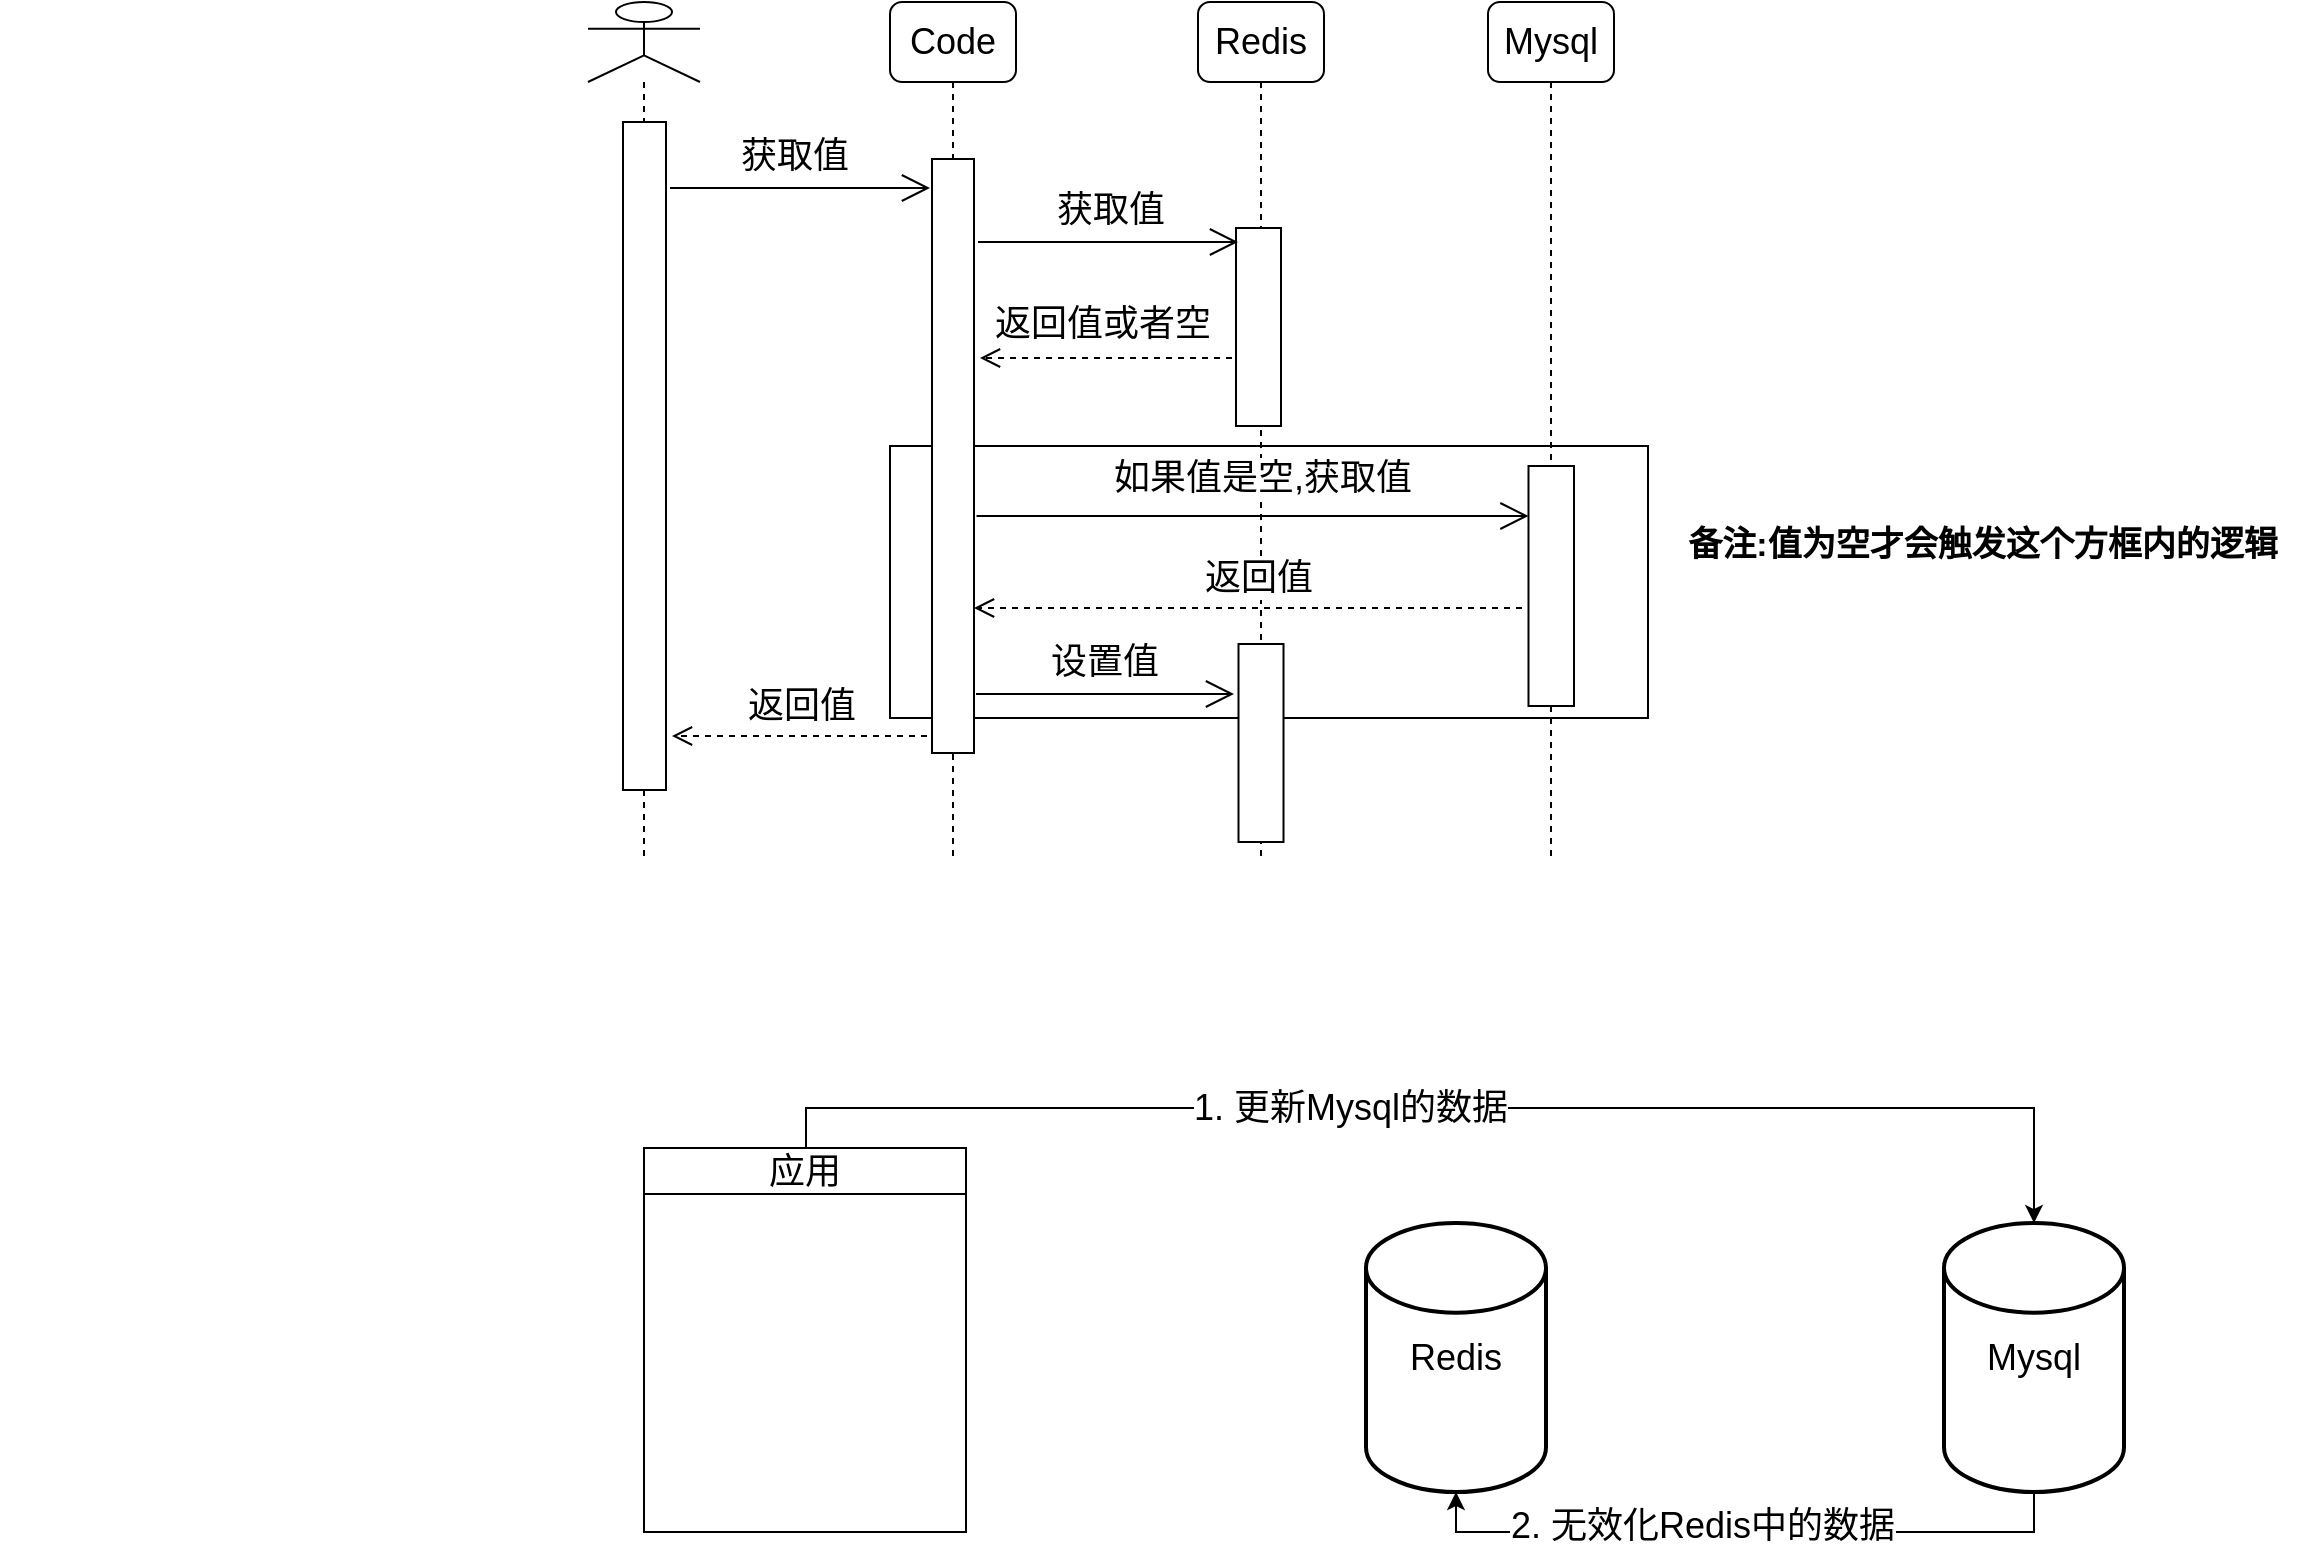 <mxfile version="21.0.4" type="github">
  <diagram name="第 1 页" id="DGYAnKELaAZZ010Fq2jf">
    <mxGraphModel dx="1434" dy="708" grid="0" gridSize="10" guides="1" tooltips="1" connect="1" arrows="1" fold="1" page="1" pageScale="1" pageWidth="1654" pageHeight="2336" math="0" shadow="0">
      <root>
        <mxCell id="0" />
        <mxCell id="1" parent="0" />
        <mxCell id="Mmfen2wpMoASSCn0fSeZ-39" value="" style="rounded=0;whiteSpace=wrap;html=1;textOpacity=0;" parent="1" vertex="1">
          <mxGeometry x="252" y="315" width="379" height="136" as="geometry" />
        </mxCell>
        <mxCell id="Mmfen2wpMoASSCn0fSeZ-1" value="Code" style="shape=umlLifeline;perimeter=lifelinePerimeter;whiteSpace=wrap;html=1;container=1;dropTarget=0;collapsible=0;recursiveResize=0;outlineConnect=0;portConstraint=eastwest;newEdgeStyle={&quot;edgeStyle&quot;:&quot;elbowEdgeStyle&quot;,&quot;elbow&quot;:&quot;vertical&quot;,&quot;curved&quot;:0,&quot;rounded&quot;:0};rounded=1;horizontal=1;fontSize=18;" parent="1" vertex="1">
          <mxGeometry x="252" y="93" width="63" height="429" as="geometry" />
        </mxCell>
        <mxCell id="Mmfen2wpMoASSCn0fSeZ-9" value="" style="html=1;points=[];perimeter=orthogonalPerimeter;outlineConnect=0;targetShapes=umlLifeline;portConstraint=eastwest;newEdgeStyle={&quot;edgeStyle&quot;:&quot;elbowEdgeStyle&quot;,&quot;elbow&quot;:&quot;vertical&quot;,&quot;curved&quot;:0,&quot;rounded&quot;:0};rounded=0;" parent="Mmfen2wpMoASSCn0fSeZ-1" vertex="1">
          <mxGeometry x="21" y="78.5" width="21" height="297" as="geometry" />
        </mxCell>
        <mxCell id="Mmfen2wpMoASSCn0fSeZ-6" value="Redis" style="shape=umlLifeline;perimeter=lifelinePerimeter;whiteSpace=wrap;html=1;container=1;dropTarget=0;collapsible=0;recursiveResize=0;outlineConnect=0;portConstraint=eastwest;newEdgeStyle={&quot;edgeStyle&quot;:&quot;elbowEdgeStyle&quot;,&quot;elbow&quot;:&quot;vertical&quot;,&quot;curved&quot;:0,&quot;rounded&quot;:0};rounded=1;horizontal=1;fontSize=18;" parent="1" vertex="1">
          <mxGeometry x="406" y="93" width="63" height="429" as="geometry" />
        </mxCell>
        <mxCell id="Mmfen2wpMoASSCn0fSeZ-14" value="" style="html=1;points=[];perimeter=orthogonalPerimeter;outlineConnect=0;targetShapes=umlLifeline;portConstraint=eastwest;newEdgeStyle={&quot;edgeStyle&quot;:&quot;elbowEdgeStyle&quot;,&quot;elbow&quot;:&quot;vertical&quot;,&quot;curved&quot;:0,&quot;rounded&quot;:0};rounded=0;" parent="Mmfen2wpMoASSCn0fSeZ-6" vertex="1">
          <mxGeometry x="19" y="113" width="22.5" height="99" as="geometry" />
        </mxCell>
        <mxCell id="Mmfen2wpMoASSCn0fSeZ-31" value="" style="html=1;points=[];perimeter=orthogonalPerimeter;outlineConnect=0;targetShapes=umlLifeline;portConstraint=eastwest;newEdgeStyle={&quot;edgeStyle&quot;:&quot;elbowEdgeStyle&quot;,&quot;elbow&quot;:&quot;vertical&quot;,&quot;curved&quot;:0,&quot;rounded&quot;:0};rounded=0;" parent="Mmfen2wpMoASSCn0fSeZ-6" vertex="1">
          <mxGeometry x="20.25" y="321" width="22.5" height="99" as="geometry" />
        </mxCell>
        <mxCell id="Mmfen2wpMoASSCn0fSeZ-7" value="Mysql" style="shape=umlLifeline;perimeter=lifelinePerimeter;whiteSpace=wrap;html=1;container=1;dropTarget=0;collapsible=0;recursiveResize=0;outlineConnect=0;portConstraint=eastwest;newEdgeStyle={&quot;edgeStyle&quot;:&quot;elbowEdgeStyle&quot;,&quot;elbow&quot;:&quot;vertical&quot;,&quot;curved&quot;:0,&quot;rounded&quot;:0};rounded=1;horizontal=1;fontSize=18;" parent="1" vertex="1">
          <mxGeometry x="551" y="93" width="63" height="429" as="geometry" />
        </mxCell>
        <mxCell id="Mmfen2wpMoASSCn0fSeZ-24" value="" style="html=1;points=[];perimeter=orthogonalPerimeter;outlineConnect=0;targetShapes=umlLifeline;portConstraint=eastwest;newEdgeStyle={&quot;edgeStyle&quot;:&quot;elbowEdgeStyle&quot;,&quot;elbow&quot;:&quot;vertical&quot;,&quot;curved&quot;:0,&quot;rounded&quot;:0};rounded=0;" parent="Mmfen2wpMoASSCn0fSeZ-7" vertex="1">
          <mxGeometry x="20.25" y="232" width="22.75" height="120" as="geometry" />
        </mxCell>
        <mxCell id="Mmfen2wpMoASSCn0fSeZ-8" value="" style="shape=umlLifeline;perimeter=lifelinePerimeter;whiteSpace=wrap;html=1;container=1;dropTarget=0;collapsible=0;recursiveResize=0;outlineConnect=0;portConstraint=eastwest;newEdgeStyle={&quot;edgeStyle&quot;:&quot;elbowEdgeStyle&quot;,&quot;elbow&quot;:&quot;vertical&quot;,&quot;curved&quot;:0,&quot;rounded&quot;:0};participant=umlActor;" parent="1" vertex="1">
          <mxGeometry x="101" y="93" width="56" height="429" as="geometry" />
        </mxCell>
        <mxCell id="Mmfen2wpMoASSCn0fSeZ-11" value="" style="html=1;points=[];perimeter=orthogonalPerimeter;outlineConnect=0;targetShapes=umlLifeline;portConstraint=eastwest;newEdgeStyle={&quot;edgeStyle&quot;:&quot;elbowEdgeStyle&quot;,&quot;elbow&quot;:&quot;vertical&quot;,&quot;curved&quot;:0,&quot;rounded&quot;:0};rounded=0;" parent="Mmfen2wpMoASSCn0fSeZ-8" vertex="1">
          <mxGeometry x="17.5" y="60" width="21.5" height="334" as="geometry" />
        </mxCell>
        <mxCell id="Mmfen2wpMoASSCn0fSeZ-12" value="" style="endArrow=open;endFill=1;endSize=12;html=1;rounded=0;startSize=12;" parent="1" edge="1">
          <mxGeometry width="160" relative="1" as="geometry">
            <mxPoint x="142" y="186" as="sourcePoint" />
            <mxPoint x="272" y="186" as="targetPoint" />
          </mxGeometry>
        </mxCell>
        <mxCell id="Mmfen2wpMoASSCn0fSeZ-13" value="获取值" style="edgeLabel;html=1;align=center;verticalAlign=middle;resizable=0;points=[];fontSize=18;" parent="Mmfen2wpMoASSCn0fSeZ-12" vertex="1" connectable="0">
          <mxGeometry relative="1" as="geometry">
            <mxPoint x="-3" y="-16" as="offset" />
          </mxGeometry>
        </mxCell>
        <mxCell id="Mmfen2wpMoASSCn0fSeZ-15" value="返回值或者空" style="edgeLabel;html=1;align=center;verticalAlign=middle;resizable=0;points=[];fontSize=18;" parent="1" vertex="1" connectable="0">
          <mxGeometry x="-192.998" y="204.0" as="geometry">
            <mxPoint x="551" y="50" as="offset" />
          </mxGeometry>
        </mxCell>
        <mxCell id="Mmfen2wpMoASSCn0fSeZ-16" value="" style="endArrow=open;endFill=1;endSize=12;html=1;rounded=0;" parent="1" edge="1">
          <mxGeometry width="160" relative="1" as="geometry">
            <mxPoint x="296" y="213" as="sourcePoint" />
            <mxPoint x="426" y="213" as="targetPoint" />
            <Array as="points">
              <mxPoint x="365" y="213" />
            </Array>
          </mxGeometry>
        </mxCell>
        <mxCell id="Mmfen2wpMoASSCn0fSeZ-17" value="获取值" style="edgeLabel;html=1;align=center;verticalAlign=middle;resizable=0;points=[];fontSize=18;" parent="Mmfen2wpMoASSCn0fSeZ-16" vertex="1" connectable="0">
          <mxGeometry relative="1" as="geometry">
            <mxPoint x="1" y="-16" as="offset" />
          </mxGeometry>
        </mxCell>
        <mxCell id="Mmfen2wpMoASSCn0fSeZ-22" value="" style="html=1;verticalAlign=bottom;endArrow=open;dashed=1;endSize=8;edgeStyle=elbowEdgeStyle;elbow=vertical;curved=0;rounded=0;" parent="1" edge="1">
          <mxGeometry x="-0.857" y="-13" relative="1" as="geometry">
            <mxPoint x="423" y="271" as="sourcePoint" />
            <mxPoint x="297" y="271" as="targetPoint" />
            <Array as="points">
              <mxPoint x="350" y="271" />
            </Array>
            <mxPoint as="offset" />
          </mxGeometry>
        </mxCell>
        <mxCell id="Mmfen2wpMoASSCn0fSeZ-26" value="" style="endArrow=open;endFill=1;endSize=12;html=1;rounded=0;" parent="1" edge="1">
          <mxGeometry width="160" relative="1" as="geometry">
            <mxPoint x="295.25" y="350" as="sourcePoint" />
            <mxPoint x="571.25" y="350" as="targetPoint" />
          </mxGeometry>
        </mxCell>
        <mxCell id="Mmfen2wpMoASSCn0fSeZ-27" value="如果值是空,获取值" style="edgeLabel;html=1;align=center;verticalAlign=middle;resizable=0;points=[];fontSize=18;" parent="Mmfen2wpMoASSCn0fSeZ-26" vertex="1" connectable="0">
          <mxGeometry relative="1" as="geometry">
            <mxPoint x="4" y="-19" as="offset" />
          </mxGeometry>
        </mxCell>
        <mxCell id="Mmfen2wpMoASSCn0fSeZ-28" value="返回值" style="edgeLabel;html=1;align=center;verticalAlign=middle;resizable=0;points=[];fontSize=18;" parent="1" vertex="1" connectable="0">
          <mxGeometry x="-114.998" y="331.0" as="geometry">
            <mxPoint x="551" y="50" as="offset" />
          </mxGeometry>
        </mxCell>
        <mxCell id="Mmfen2wpMoASSCn0fSeZ-32" value="" style="endArrow=open;endFill=1;endSize=12;html=1;rounded=0;" parent="1" edge="1">
          <mxGeometry width="160" relative="1" as="geometry">
            <mxPoint x="295" y="439" as="sourcePoint" />
            <mxPoint x="424" y="439" as="targetPoint" />
            <Array as="points">
              <mxPoint x="372" y="439" />
            </Array>
          </mxGeometry>
        </mxCell>
        <mxCell id="Mmfen2wpMoASSCn0fSeZ-33" value="设置值" style="edgeLabel;html=1;align=center;verticalAlign=middle;resizable=0;points=[];fontSize=18;" parent="Mmfen2wpMoASSCn0fSeZ-32" vertex="1" connectable="0">
          <mxGeometry relative="1" as="geometry">
            <mxPoint x="-1" y="-16" as="offset" />
          </mxGeometry>
        </mxCell>
        <mxCell id="Mmfen2wpMoASSCn0fSeZ-34" value="" style="html=1;verticalAlign=bottom;endArrow=open;dashed=1;endSize=8;edgeStyle=elbowEdgeStyle;elbow=vertical;curved=0;rounded=0;" parent="1" edge="1">
          <mxGeometry relative="1" as="geometry">
            <mxPoint x="568" y="396" as="sourcePoint" />
            <mxPoint x="294" y="396" as="targetPoint" />
          </mxGeometry>
        </mxCell>
        <mxCell id="Mmfen2wpMoASSCn0fSeZ-35" value="" style="html=1;verticalAlign=bottom;endArrow=open;dashed=1;endSize=8;edgeStyle=elbowEdgeStyle;elbow=vertical;curved=0;rounded=0;" parent="1" edge="1">
          <mxGeometry relative="1" as="geometry">
            <mxPoint x="270.5" y="460" as="sourcePoint" />
            <mxPoint x="143" y="460" as="targetPoint" />
          </mxGeometry>
        </mxCell>
        <mxCell id="Mmfen2wpMoASSCn0fSeZ-36" value="&lt;span style=&quot;color: rgb(0, 0, 0); font-family: Helvetica; font-size: 18px; font-style: normal; font-variant-ligatures: normal; font-variant-caps: normal; font-weight: 400; letter-spacing: normal; orphans: 2; text-align: center; text-indent: 0px; text-transform: none; widows: 2; word-spacing: 0px; -webkit-text-stroke-width: 0px; background-color: rgb(255, 255, 255); text-decoration-thickness: initial; text-decoration-style: initial; text-decoration-color: initial; float: none; display: inline !important;&quot;&gt;返回值&lt;/span&gt;" style="text;whiteSpace=wrap;html=1;" parent="1" vertex="1">
          <mxGeometry x="179.003" y="427.997" width="82" height="44" as="geometry" />
        </mxCell>
        <mxCell id="Mmfen2wpMoASSCn0fSeZ-44" value="备注:值为空才会触发这个方框内的逻辑" style="text;html=1;strokeColor=none;fillColor=none;align=center;verticalAlign=middle;whiteSpace=wrap;rounded=0;fontStyle=1;fontSize=17;" parent="1" vertex="1">
          <mxGeometry x="640" y="321" width="317" height="88" as="geometry" />
        </mxCell>
        <mxCell id="5WdBPsdU7BJfx6AO5aML-4" style="edgeStyle=orthogonalEdgeStyle;rounded=0;orthogonalLoop=1;jettySize=auto;html=1;exitX=0.75;exitY=0;exitDx=0;exitDy=0;entryX=0.5;entryY=0;entryDx=0;entryDy=0;entryPerimeter=0;" edge="1" parent="1" source="5WdBPsdU7BJfx6AO5aML-1" target="5WdBPsdU7BJfx6AO5aML-2">
          <mxGeometry relative="1" as="geometry">
            <Array as="points">
              <mxPoint x="210" y="666" />
              <mxPoint x="210" y="646" />
              <mxPoint x="824" y="646" />
            </Array>
          </mxGeometry>
        </mxCell>
        <mxCell id="5WdBPsdU7BJfx6AO5aML-5" value="1. 更新Mysql的数据" style="edgeLabel;html=1;align=center;verticalAlign=middle;resizable=0;points=[];fontSize=18;" vertex="1" connectable="0" parent="5WdBPsdU7BJfx6AO5aML-4">
          <mxGeometry x="-0.095" relative="1" as="geometry">
            <mxPoint as="offset" />
          </mxGeometry>
        </mxCell>
        <mxCell id="5WdBPsdU7BJfx6AO5aML-1" value="应用" style="swimlane;whiteSpace=wrap;html=1;fontSize=18;fontStyle=0" vertex="1" parent="1">
          <mxGeometry x="129" y="666" width="161" height="192" as="geometry" />
        </mxCell>
        <mxCell id="5WdBPsdU7BJfx6AO5aML-26" style="edgeStyle=orthogonalEdgeStyle;rounded=0;orthogonalLoop=1;jettySize=auto;html=1;entryX=0.5;entryY=1;entryDx=0;entryDy=0;entryPerimeter=0;" edge="1" parent="1" source="5WdBPsdU7BJfx6AO5aML-2" target="5WdBPsdU7BJfx6AO5aML-19">
          <mxGeometry relative="1" as="geometry">
            <Array as="points">
              <mxPoint x="824" y="858" />
              <mxPoint x="535" y="858" />
            </Array>
          </mxGeometry>
        </mxCell>
        <mxCell id="5WdBPsdU7BJfx6AO5aML-27" value="2. 无效化Redis中的数据" style="edgeLabel;html=1;align=center;verticalAlign=middle;resizable=0;points=[];fontSize=18;" vertex="1" connectable="0" parent="5WdBPsdU7BJfx6AO5aML-26">
          <mxGeometry x="0.131" y="-3" relative="1" as="geometry">
            <mxPoint as="offset" />
          </mxGeometry>
        </mxCell>
        <mxCell id="5WdBPsdU7BJfx6AO5aML-2" value="&lt;span style=&quot;font-size: 18px;&quot;&gt;Mysql&lt;/span&gt;" style="strokeWidth=2;html=1;shape=mxgraph.flowchart.database;whiteSpace=wrap;" vertex="1" parent="1">
          <mxGeometry x="779" y="703.5" width="90" height="134.5" as="geometry" />
        </mxCell>
        <mxCell id="5WdBPsdU7BJfx6AO5aML-19" value="&lt;span style=&quot;font-size: 18px;&quot;&gt;Redis&lt;/span&gt;" style="strokeWidth=2;html=1;shape=mxgraph.flowchart.database;whiteSpace=wrap;" vertex="1" parent="1">
          <mxGeometry x="490" y="703.5" width="90" height="134.5" as="geometry" />
        </mxCell>
      </root>
    </mxGraphModel>
  </diagram>
</mxfile>
